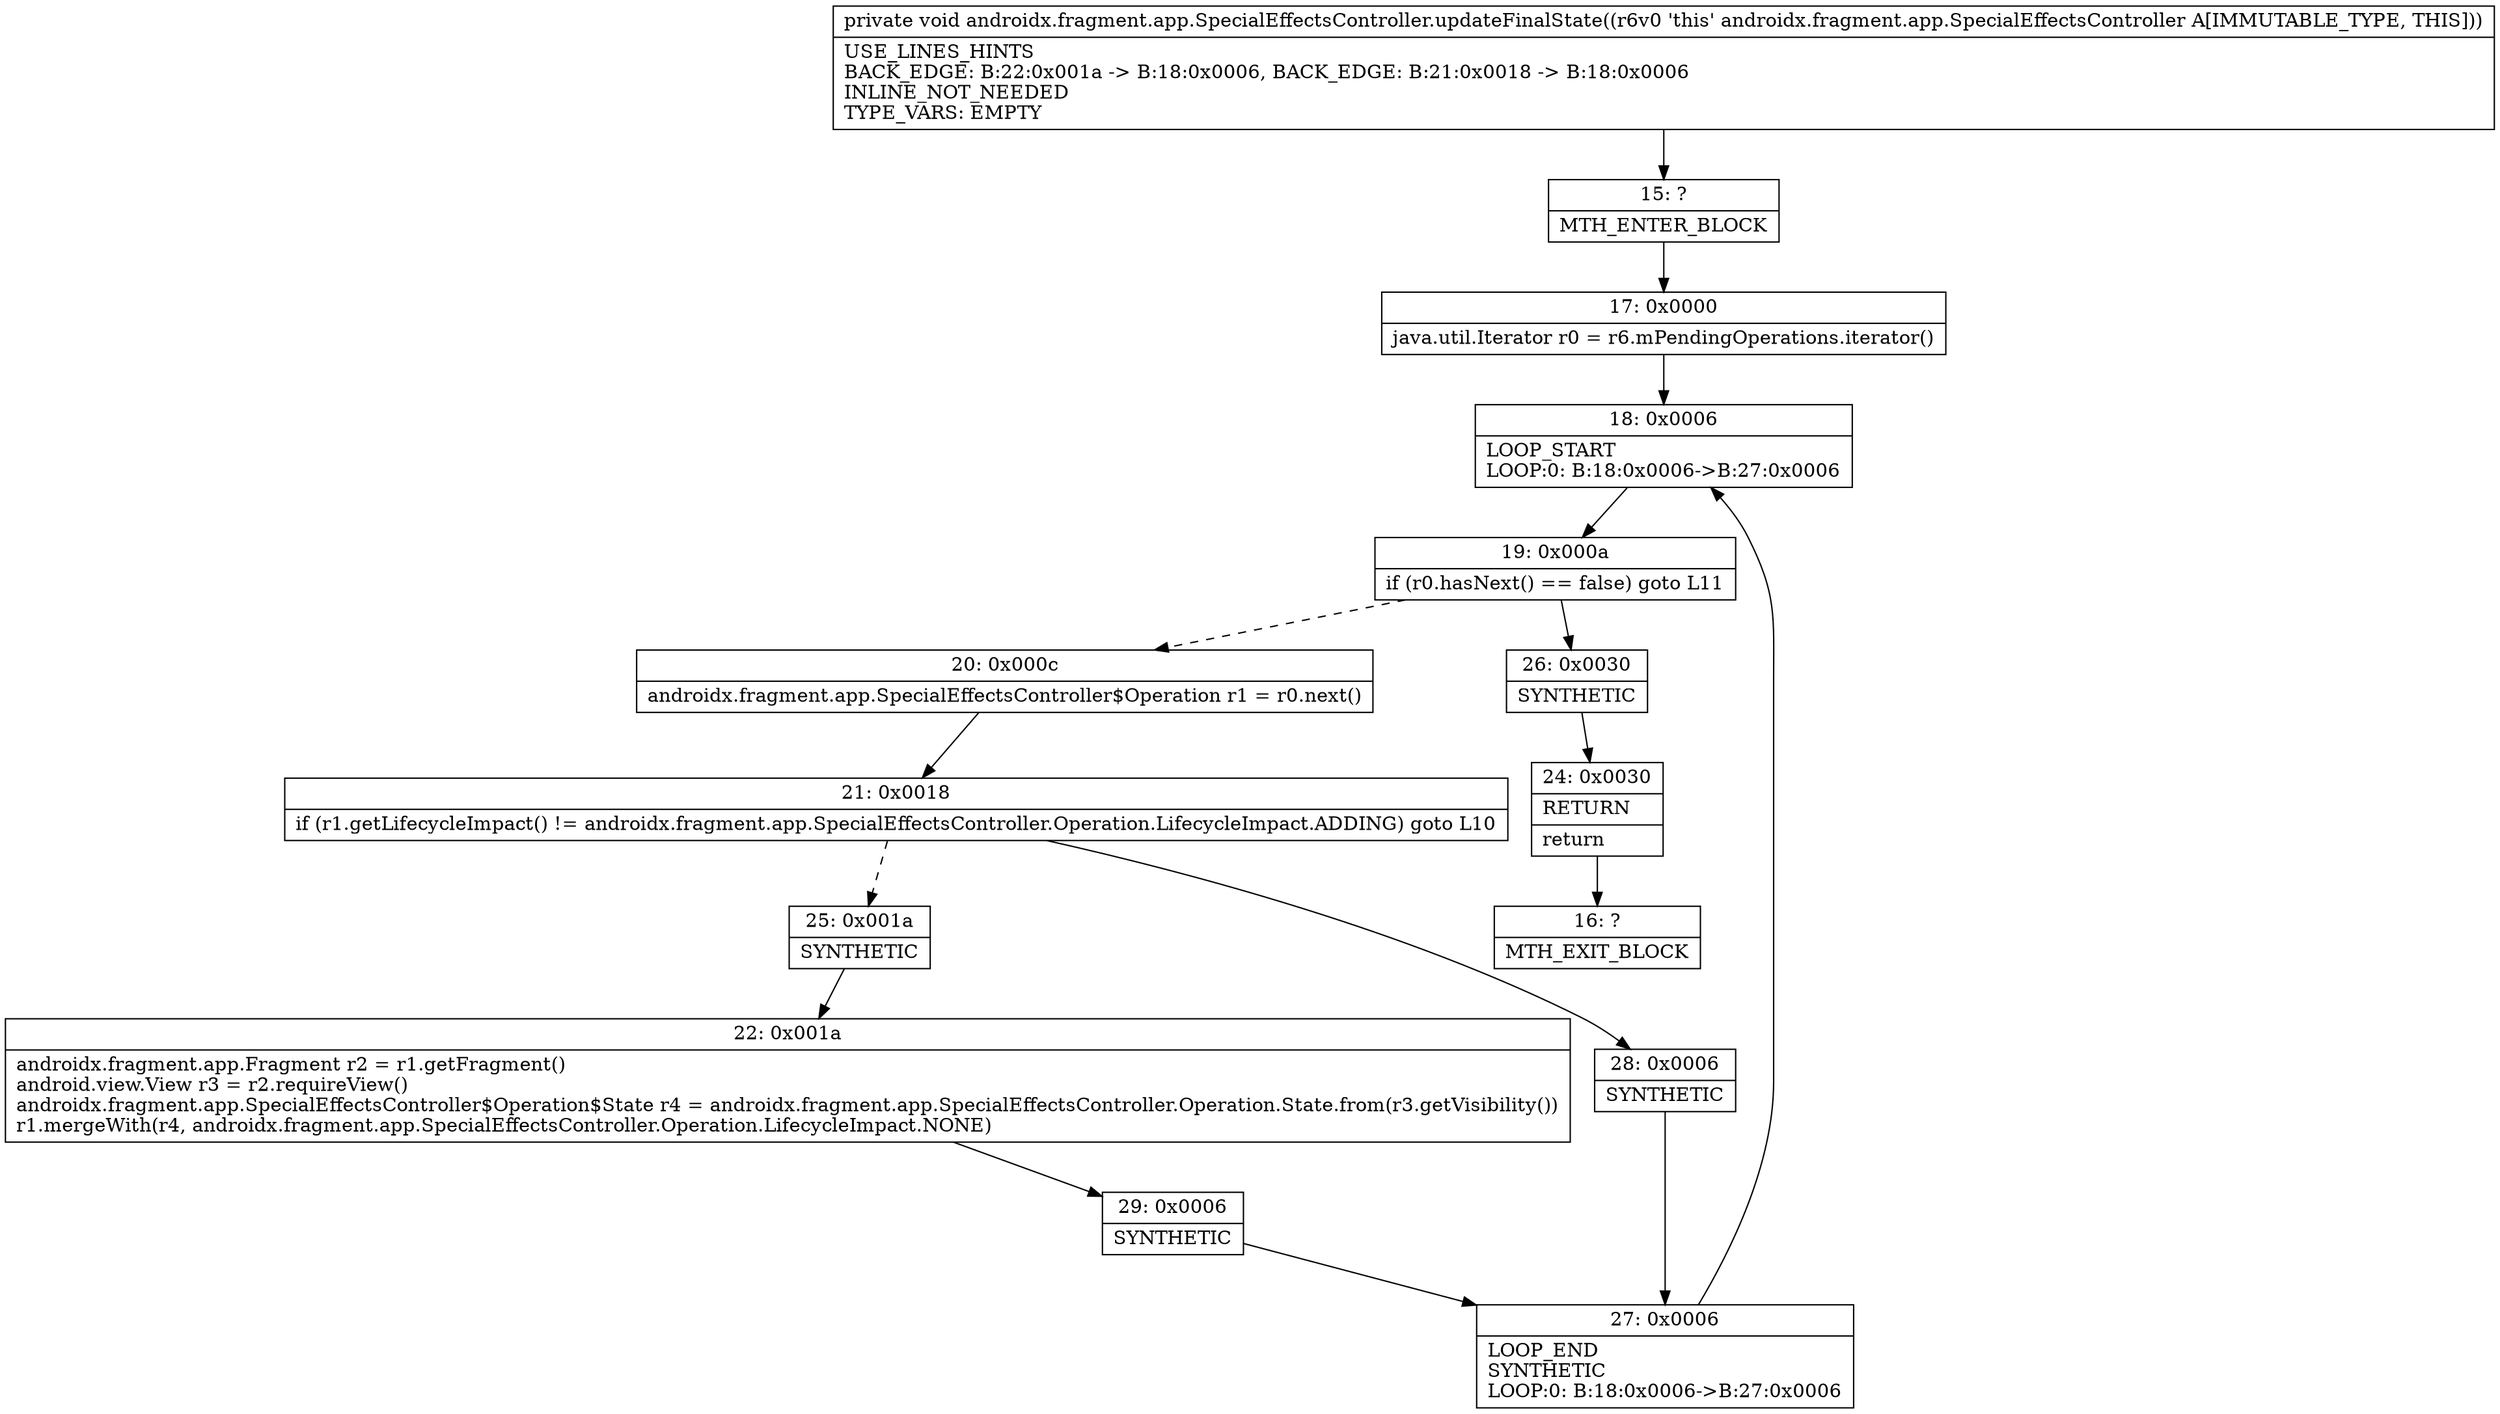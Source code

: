 digraph "CFG forandroidx.fragment.app.SpecialEffectsController.updateFinalState()V" {
Node_15 [shape=record,label="{15\:\ ?|MTH_ENTER_BLOCK\l}"];
Node_17 [shape=record,label="{17\:\ 0x0000|java.util.Iterator r0 = r6.mPendingOperations.iterator()\l}"];
Node_18 [shape=record,label="{18\:\ 0x0006|LOOP_START\lLOOP:0: B:18:0x0006\-\>B:27:0x0006\l}"];
Node_19 [shape=record,label="{19\:\ 0x000a|if (r0.hasNext() == false) goto L11\l}"];
Node_20 [shape=record,label="{20\:\ 0x000c|androidx.fragment.app.SpecialEffectsController$Operation r1 = r0.next()\l}"];
Node_21 [shape=record,label="{21\:\ 0x0018|if (r1.getLifecycleImpact() != androidx.fragment.app.SpecialEffectsController.Operation.LifecycleImpact.ADDING) goto L10\l}"];
Node_25 [shape=record,label="{25\:\ 0x001a|SYNTHETIC\l}"];
Node_22 [shape=record,label="{22\:\ 0x001a|androidx.fragment.app.Fragment r2 = r1.getFragment()\landroid.view.View r3 = r2.requireView()\landroidx.fragment.app.SpecialEffectsController$Operation$State r4 = androidx.fragment.app.SpecialEffectsController.Operation.State.from(r3.getVisibility())\lr1.mergeWith(r4, androidx.fragment.app.SpecialEffectsController.Operation.LifecycleImpact.NONE)\l}"];
Node_29 [shape=record,label="{29\:\ 0x0006|SYNTHETIC\l}"];
Node_27 [shape=record,label="{27\:\ 0x0006|LOOP_END\lSYNTHETIC\lLOOP:0: B:18:0x0006\-\>B:27:0x0006\l}"];
Node_28 [shape=record,label="{28\:\ 0x0006|SYNTHETIC\l}"];
Node_26 [shape=record,label="{26\:\ 0x0030|SYNTHETIC\l}"];
Node_24 [shape=record,label="{24\:\ 0x0030|RETURN\l|return\l}"];
Node_16 [shape=record,label="{16\:\ ?|MTH_EXIT_BLOCK\l}"];
MethodNode[shape=record,label="{private void androidx.fragment.app.SpecialEffectsController.updateFinalState((r6v0 'this' androidx.fragment.app.SpecialEffectsController A[IMMUTABLE_TYPE, THIS]))  | USE_LINES_HINTS\lBACK_EDGE: B:22:0x001a \-\> B:18:0x0006, BACK_EDGE: B:21:0x0018 \-\> B:18:0x0006\lINLINE_NOT_NEEDED\lTYPE_VARS: EMPTY\l}"];
MethodNode -> Node_15;Node_15 -> Node_17;
Node_17 -> Node_18;
Node_18 -> Node_19;
Node_19 -> Node_20[style=dashed];
Node_19 -> Node_26;
Node_20 -> Node_21;
Node_21 -> Node_25[style=dashed];
Node_21 -> Node_28;
Node_25 -> Node_22;
Node_22 -> Node_29;
Node_29 -> Node_27;
Node_27 -> Node_18;
Node_28 -> Node_27;
Node_26 -> Node_24;
Node_24 -> Node_16;
}


